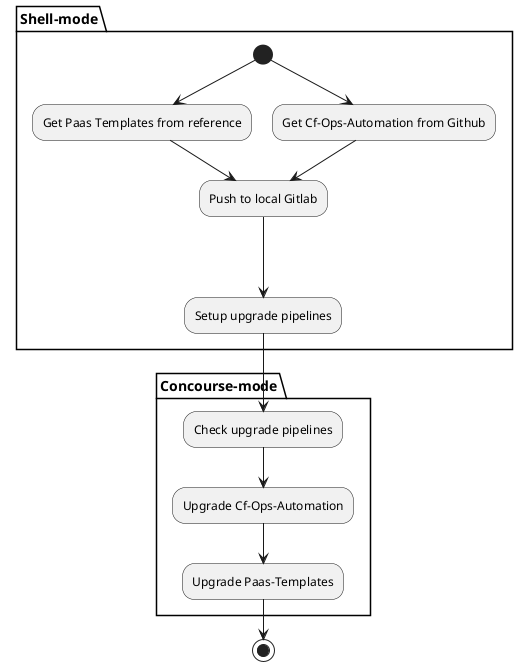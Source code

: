 upgrade_process_principles
@startuml

partition Shell-mode {
(*) --> "Get Paas Templates from reference"
(*) --> "Get Cf-Ops-Automation from Github"
"Get Paas Templates from reference" --> "Push to local Gitlab"
"Get Cf-Ops-Automation from Github" --> "Push to local Gitlab"
"Push to local Gitlab" ---> "Setup upgrade pipelines"
}

partition Concourse-mode {
"Setup upgrade pipelines" --> "Check upgrade pipelines"
"Check upgrade pipelines" --> "Upgrade Cf-Ops-Automation"
"Upgrade Cf-Ops-Automation" --> "Upgrade Paas-Templates"
}
"Upgrade Paas-Templates" --> (*)
@enduml

upgrade_process_principles